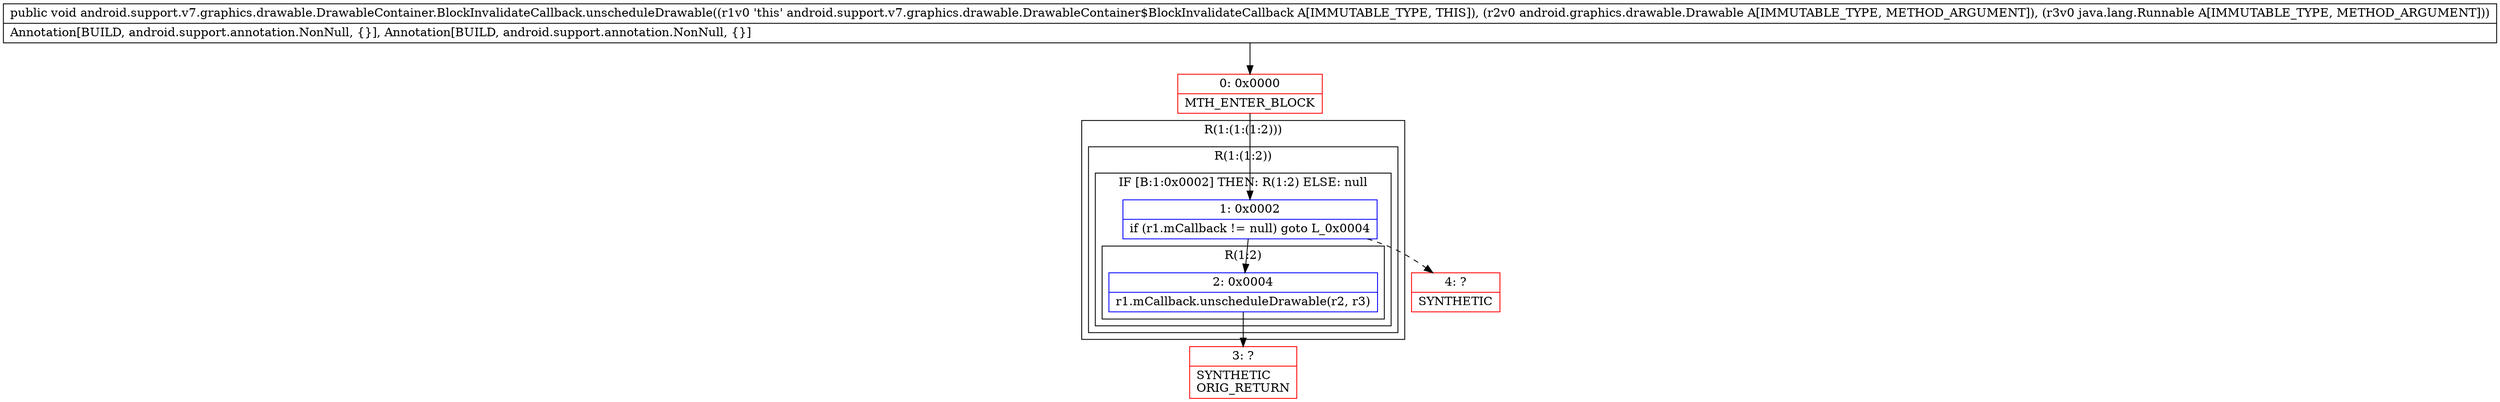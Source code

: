 digraph "CFG forandroid.support.v7.graphics.drawable.DrawableContainer.BlockInvalidateCallback.unscheduleDrawable(Landroid\/graphics\/drawable\/Drawable;Ljava\/lang\/Runnable;)V" {
subgraph cluster_Region_1009007773 {
label = "R(1:(1:(1:2)))";
node [shape=record,color=blue];
subgraph cluster_Region_2059960386 {
label = "R(1:(1:2))";
node [shape=record,color=blue];
subgraph cluster_IfRegion_1772556853 {
label = "IF [B:1:0x0002] THEN: R(1:2) ELSE: null";
node [shape=record,color=blue];
Node_1 [shape=record,label="{1\:\ 0x0002|if (r1.mCallback != null) goto L_0x0004\l}"];
subgraph cluster_Region_435512688 {
label = "R(1:2)";
node [shape=record,color=blue];
Node_2 [shape=record,label="{2\:\ 0x0004|r1.mCallback.unscheduleDrawable(r2, r3)\l}"];
}
}
}
}
Node_0 [shape=record,color=red,label="{0\:\ 0x0000|MTH_ENTER_BLOCK\l}"];
Node_3 [shape=record,color=red,label="{3\:\ ?|SYNTHETIC\lORIG_RETURN\l}"];
Node_4 [shape=record,color=red,label="{4\:\ ?|SYNTHETIC\l}"];
MethodNode[shape=record,label="{public void android.support.v7.graphics.drawable.DrawableContainer.BlockInvalidateCallback.unscheduleDrawable((r1v0 'this' android.support.v7.graphics.drawable.DrawableContainer$BlockInvalidateCallback A[IMMUTABLE_TYPE, THIS]), (r2v0 android.graphics.drawable.Drawable A[IMMUTABLE_TYPE, METHOD_ARGUMENT]), (r3v0 java.lang.Runnable A[IMMUTABLE_TYPE, METHOD_ARGUMENT]))  | Annotation[BUILD, android.support.annotation.NonNull, \{\}], Annotation[BUILD, android.support.annotation.NonNull, \{\}]\l}"];
MethodNode -> Node_0;
Node_1 -> Node_2;
Node_1 -> Node_4[style=dashed];
Node_2 -> Node_3;
Node_0 -> Node_1;
}

